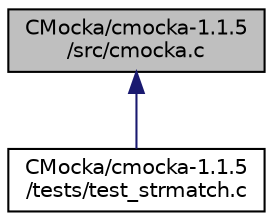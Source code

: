 digraph "CMocka/cmocka-1.1.5/src/cmocka.c"
{
 // LATEX_PDF_SIZE
  edge [fontname="Helvetica",fontsize="10",labelfontname="Helvetica",labelfontsize="10"];
  node [fontname="Helvetica",fontsize="10",shape=record];
  Node1 [label="CMocka/cmocka-1.1.5\l/src/cmocka.c",height=0.2,width=0.4,color="black", fillcolor="grey75", style="filled", fontcolor="black",tooltip=" "];
  Node1 -> Node2 [dir="back",color="midnightblue",fontsize="10",style="solid",fontname="Helvetica"];
  Node2 [label="CMocka/cmocka-1.1.5\l/tests/test_strmatch.c",height=0.2,width=0.4,color="black", fillcolor="white", style="filled",URL="$test__strmatch_8c.html",tooltip=" "];
}
